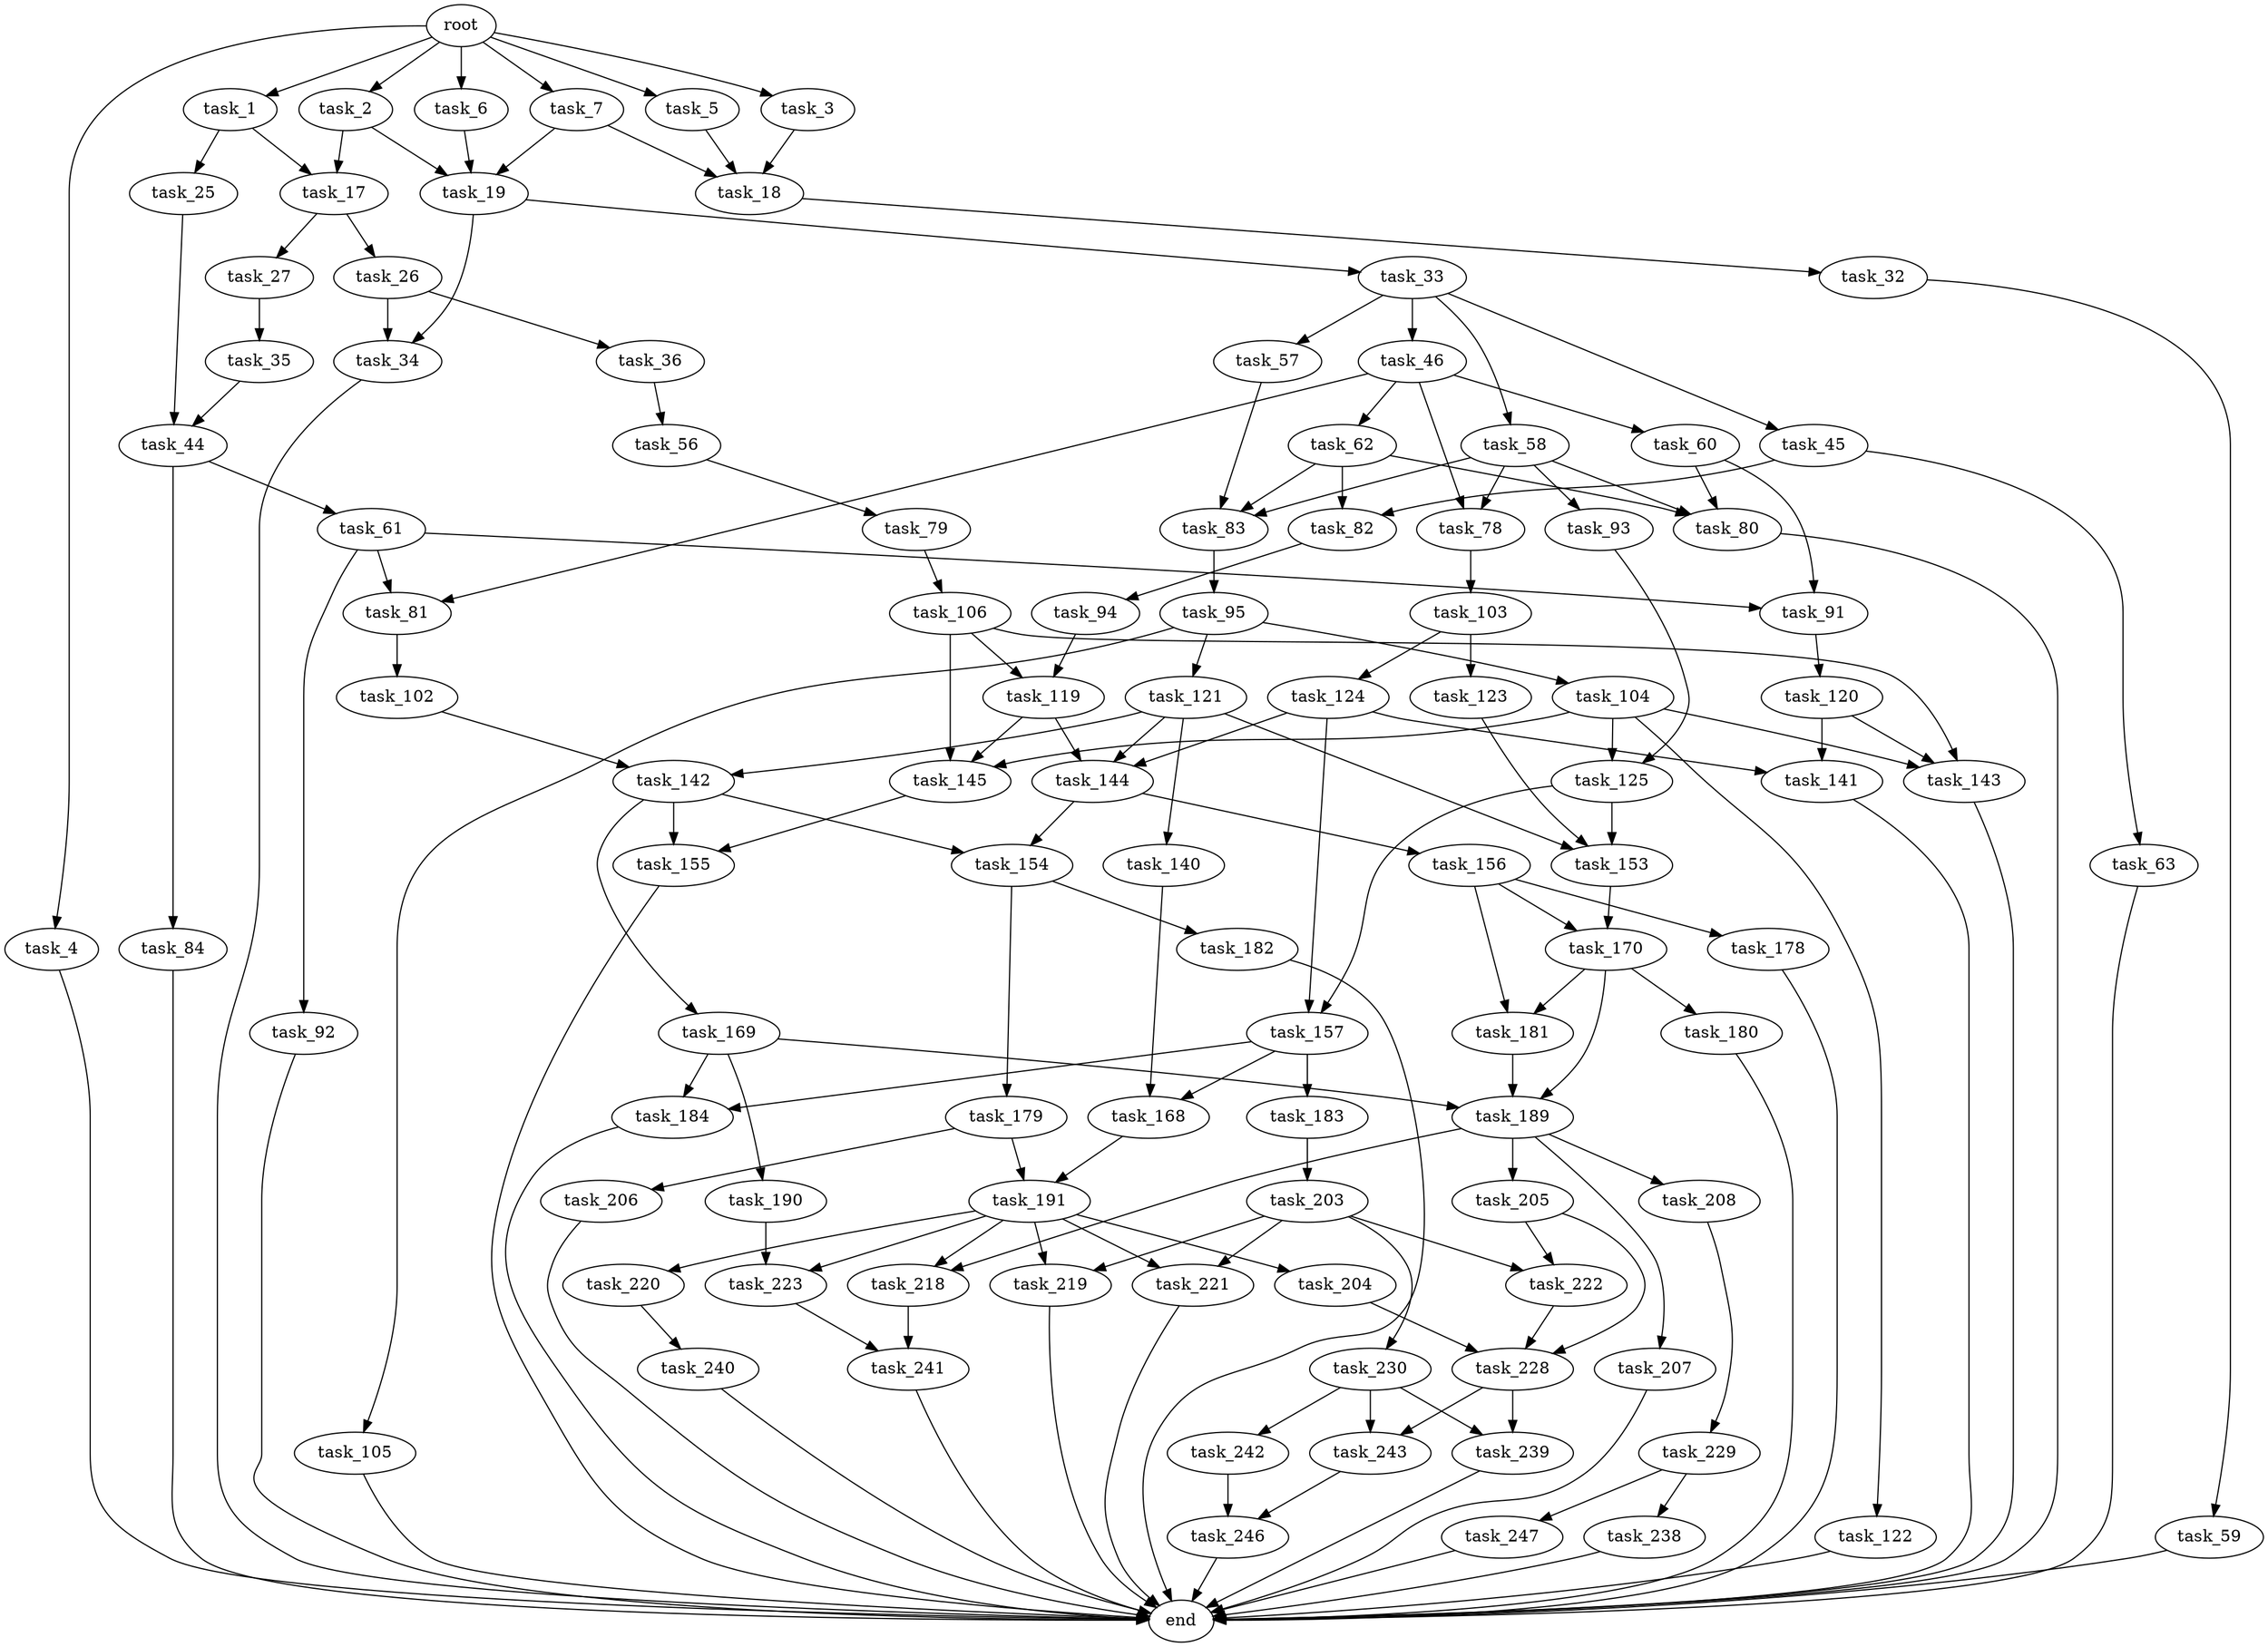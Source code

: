 digraph G {
  root [size="0.000000"];
  task_1 [size="451016040.000000"];
  task_2 [size="134217728000.000000"];
  task_3 [size="782757789696.000000"];
  task_4 [size="9938604891.000000"];
  task_5 [size="67873933548.000000"];
  task_6 [size="28991029248.000000"];
  task_7 [size="782757789696.000000"];
  task_17 [size="1211429102065.000000"];
  task_18 [size="936109568211.000000"];
  task_19 [size="472583004376.000000"];
  task_25 [size="889433182758.000000"];
  task_26 [size="549755813888.000000"];
  task_27 [size="13217982971.000000"];
  task_32 [size="657365419634.000000"];
  task_33 [size="782757789696.000000"];
  task_34 [size="28991029248.000000"];
  task_35 [size="4446635020.000000"];
  task_36 [size="782757789696.000000"];
  task_44 [size="10881471649.000000"];
  task_45 [size="286184534320.000000"];
  task_46 [size="549755813888.000000"];
  task_56 [size="1073741824000.000000"];
  task_57 [size="891232288063.000000"];
  task_58 [size="368293445632.000000"];
  task_59 [size="782757789696.000000"];
  task_60 [size="4941454627.000000"];
  task_61 [size="8589934592.000000"];
  task_62 [size="1016851454115.000000"];
  task_63 [size="42239326057.000000"];
  task_78 [size="1908045781.000000"];
  task_79 [size="1478076880.000000"];
  task_80 [size="112238976527.000000"];
  task_81 [size="782757789696.000000"];
  task_82 [size="888576491952.000000"];
  task_83 [size="549755813888.000000"];
  task_84 [size="85937240392.000000"];
  task_91 [size="6714930774.000000"];
  task_92 [size="1073177878240.000000"];
  task_93 [size="8589934592.000000"];
  task_94 [size="240662023942.000000"];
  task_95 [size="269525724532.000000"];
  task_102 [size="31196388865.000000"];
  task_103 [size="946824362.000000"];
  task_104 [size="7652104370.000000"];
  task_105 [size="10289144920.000000"];
  task_106 [size="175481474362.000000"];
  task_119 [size="231928233984.000000"];
  task_120 [size="134217728000.000000"];
  task_121 [size="1073741824000.000000"];
  task_122 [size="28991029248.000000"];
  task_123 [size="1801570391.000000"];
  task_124 [size="726574591902.000000"];
  task_125 [size="241756590685.000000"];
  task_140 [size="782757789696.000000"];
  task_141 [size="368293445632.000000"];
  task_142 [size="37377756378.000000"];
  task_143 [size="231928233984.000000"];
  task_144 [size="134217728000.000000"];
  task_145 [size="302045232347.000000"];
  task_153 [size="8523508279.000000"];
  task_154 [size="93375818830.000000"];
  task_155 [size="134217728000.000000"];
  task_156 [size="46030948469.000000"];
  task_157 [size="33929649929.000000"];
  task_168 [size="1073741824000.000000"];
  task_169 [size="8460377190.000000"];
  task_170 [size="8115961828.000000"];
  task_178 [size="26624991674.000000"];
  task_179 [size="43979231846.000000"];
  task_180 [size="1824704305.000000"];
  task_181 [size="6114309571.000000"];
  task_182 [size="8589934592.000000"];
  task_183 [size="498339526908.000000"];
  task_184 [size="68719476736.000000"];
  task_189 [size="28991029248.000000"];
  task_190 [size="272242034443.000000"];
  task_191 [size="8003778665.000000"];
  task_203 [size="252746930893.000000"];
  task_204 [size="153698371088.000000"];
  task_205 [size="43805912991.000000"];
  task_206 [size="14856734027.000000"];
  task_207 [size="194055417013.000000"];
  task_208 [size="221993876621.000000"];
  task_218 [size="734856098368.000000"];
  task_219 [size="134217728000.000000"];
  task_220 [size="9994636439.000000"];
  task_221 [size="368293445632.000000"];
  task_222 [size="214339898456.000000"];
  task_223 [size="28991029248.000000"];
  task_228 [size="6639639382.000000"];
  task_229 [size="231928233984.000000"];
  task_230 [size="863398428542.000000"];
  task_238 [size="16634303635.000000"];
  task_239 [size="616847593050.000000"];
  task_240 [size="237538158702.000000"];
  task_241 [size="4864611244.000000"];
  task_242 [size="75757965079.000000"];
  task_243 [size="8589934592.000000"];
  task_246 [size="864434146.000000"];
  task_247 [size="549755813888.000000"];
  end [size="0.000000"];

  root -> task_1 [size="1.000000"];
  root -> task_2 [size="1.000000"];
  root -> task_3 [size="1.000000"];
  root -> task_4 [size="1.000000"];
  root -> task_5 [size="1.000000"];
  root -> task_6 [size="1.000000"];
  root -> task_7 [size="1.000000"];
  task_1 -> task_17 [size="33554432.000000"];
  task_1 -> task_25 [size="33554432.000000"];
  task_2 -> task_17 [size="209715200.000000"];
  task_2 -> task_19 [size="209715200.000000"];
  task_3 -> task_18 [size="679477248.000000"];
  task_4 -> end [size="1.000000"];
  task_5 -> task_18 [size="301989888.000000"];
  task_6 -> task_19 [size="75497472.000000"];
  task_7 -> task_18 [size="679477248.000000"];
  task_7 -> task_19 [size="679477248.000000"];
  task_17 -> task_26 [size="838860800.000000"];
  task_17 -> task_27 [size="838860800.000000"];
  task_18 -> task_32 [size="679477248.000000"];
  task_19 -> task_33 [size="411041792.000000"];
  task_19 -> task_34 [size="411041792.000000"];
  task_25 -> task_44 [size="679477248.000000"];
  task_26 -> task_34 [size="536870912.000000"];
  task_26 -> task_36 [size="536870912.000000"];
  task_27 -> task_35 [size="301989888.000000"];
  task_32 -> task_59 [size="411041792.000000"];
  task_33 -> task_45 [size="679477248.000000"];
  task_33 -> task_46 [size="679477248.000000"];
  task_33 -> task_57 [size="679477248.000000"];
  task_33 -> task_58 [size="679477248.000000"];
  task_34 -> end [size="1.000000"];
  task_35 -> task_44 [size="209715200.000000"];
  task_36 -> task_56 [size="679477248.000000"];
  task_44 -> task_61 [size="838860800.000000"];
  task_44 -> task_84 [size="838860800.000000"];
  task_45 -> task_63 [size="301989888.000000"];
  task_45 -> task_82 [size="301989888.000000"];
  task_46 -> task_60 [size="536870912.000000"];
  task_46 -> task_62 [size="536870912.000000"];
  task_46 -> task_78 [size="536870912.000000"];
  task_46 -> task_81 [size="536870912.000000"];
  task_56 -> task_79 [size="838860800.000000"];
  task_57 -> task_83 [size="838860800.000000"];
  task_58 -> task_78 [size="411041792.000000"];
  task_58 -> task_80 [size="411041792.000000"];
  task_58 -> task_83 [size="411041792.000000"];
  task_58 -> task_93 [size="411041792.000000"];
  task_59 -> end [size="1.000000"];
  task_60 -> task_80 [size="134217728.000000"];
  task_60 -> task_91 [size="134217728.000000"];
  task_61 -> task_81 [size="33554432.000000"];
  task_61 -> task_91 [size="33554432.000000"];
  task_61 -> task_92 [size="33554432.000000"];
  task_62 -> task_80 [size="679477248.000000"];
  task_62 -> task_82 [size="679477248.000000"];
  task_62 -> task_83 [size="679477248.000000"];
  task_63 -> end [size="1.000000"];
  task_78 -> task_103 [size="33554432.000000"];
  task_79 -> task_106 [size="134217728.000000"];
  task_80 -> end [size="1.000000"];
  task_81 -> task_102 [size="679477248.000000"];
  task_82 -> task_94 [size="679477248.000000"];
  task_83 -> task_95 [size="536870912.000000"];
  task_84 -> end [size="1.000000"];
  task_91 -> task_120 [size="838860800.000000"];
  task_92 -> end [size="1.000000"];
  task_93 -> task_125 [size="33554432.000000"];
  task_94 -> task_119 [size="411041792.000000"];
  task_95 -> task_104 [size="301989888.000000"];
  task_95 -> task_105 [size="301989888.000000"];
  task_95 -> task_121 [size="301989888.000000"];
  task_102 -> task_142 [size="75497472.000000"];
  task_103 -> task_123 [size="33554432.000000"];
  task_103 -> task_124 [size="33554432.000000"];
  task_104 -> task_122 [size="679477248.000000"];
  task_104 -> task_125 [size="679477248.000000"];
  task_104 -> task_143 [size="679477248.000000"];
  task_104 -> task_145 [size="679477248.000000"];
  task_105 -> end [size="1.000000"];
  task_106 -> task_119 [size="134217728.000000"];
  task_106 -> task_143 [size="134217728.000000"];
  task_106 -> task_145 [size="134217728.000000"];
  task_119 -> task_144 [size="301989888.000000"];
  task_119 -> task_145 [size="301989888.000000"];
  task_120 -> task_141 [size="209715200.000000"];
  task_120 -> task_143 [size="209715200.000000"];
  task_121 -> task_140 [size="838860800.000000"];
  task_121 -> task_142 [size="838860800.000000"];
  task_121 -> task_144 [size="838860800.000000"];
  task_121 -> task_153 [size="838860800.000000"];
  task_122 -> end [size="1.000000"];
  task_123 -> task_153 [size="33554432.000000"];
  task_124 -> task_141 [size="838860800.000000"];
  task_124 -> task_144 [size="838860800.000000"];
  task_124 -> task_157 [size="838860800.000000"];
  task_125 -> task_153 [size="679477248.000000"];
  task_125 -> task_157 [size="679477248.000000"];
  task_140 -> task_168 [size="679477248.000000"];
  task_141 -> end [size="1.000000"];
  task_142 -> task_154 [size="838860800.000000"];
  task_142 -> task_155 [size="838860800.000000"];
  task_142 -> task_169 [size="838860800.000000"];
  task_143 -> end [size="1.000000"];
  task_144 -> task_154 [size="209715200.000000"];
  task_144 -> task_156 [size="209715200.000000"];
  task_145 -> task_155 [size="301989888.000000"];
  task_153 -> task_170 [size="209715200.000000"];
  task_154 -> task_179 [size="301989888.000000"];
  task_154 -> task_182 [size="301989888.000000"];
  task_155 -> end [size="1.000000"];
  task_156 -> task_170 [size="209715200.000000"];
  task_156 -> task_178 [size="209715200.000000"];
  task_156 -> task_181 [size="209715200.000000"];
  task_157 -> task_168 [size="838860800.000000"];
  task_157 -> task_183 [size="838860800.000000"];
  task_157 -> task_184 [size="838860800.000000"];
  task_168 -> task_191 [size="838860800.000000"];
  task_169 -> task_184 [size="209715200.000000"];
  task_169 -> task_189 [size="209715200.000000"];
  task_169 -> task_190 [size="209715200.000000"];
  task_170 -> task_180 [size="134217728.000000"];
  task_170 -> task_181 [size="134217728.000000"];
  task_170 -> task_189 [size="134217728.000000"];
  task_178 -> end [size="1.000000"];
  task_179 -> task_191 [size="838860800.000000"];
  task_179 -> task_206 [size="838860800.000000"];
  task_180 -> end [size="1.000000"];
  task_181 -> task_189 [size="209715200.000000"];
  task_182 -> end [size="1.000000"];
  task_183 -> task_203 [size="536870912.000000"];
  task_184 -> end [size="1.000000"];
  task_189 -> task_205 [size="75497472.000000"];
  task_189 -> task_207 [size="75497472.000000"];
  task_189 -> task_208 [size="75497472.000000"];
  task_189 -> task_218 [size="75497472.000000"];
  task_190 -> task_223 [size="301989888.000000"];
  task_191 -> task_204 [size="134217728.000000"];
  task_191 -> task_218 [size="134217728.000000"];
  task_191 -> task_219 [size="134217728.000000"];
  task_191 -> task_220 [size="134217728.000000"];
  task_191 -> task_221 [size="134217728.000000"];
  task_191 -> task_223 [size="134217728.000000"];
  task_203 -> task_219 [size="838860800.000000"];
  task_203 -> task_221 [size="838860800.000000"];
  task_203 -> task_222 [size="838860800.000000"];
  task_203 -> task_230 [size="838860800.000000"];
  task_204 -> task_228 [size="536870912.000000"];
  task_205 -> task_222 [size="838860800.000000"];
  task_205 -> task_228 [size="838860800.000000"];
  task_206 -> end [size="1.000000"];
  task_207 -> end [size="1.000000"];
  task_208 -> task_229 [size="209715200.000000"];
  task_218 -> task_241 [size="536870912.000000"];
  task_219 -> end [size="1.000000"];
  task_220 -> task_240 [size="411041792.000000"];
  task_221 -> end [size="1.000000"];
  task_222 -> task_228 [size="536870912.000000"];
  task_223 -> task_241 [size="75497472.000000"];
  task_228 -> task_239 [size="679477248.000000"];
  task_228 -> task_243 [size="679477248.000000"];
  task_229 -> task_238 [size="301989888.000000"];
  task_229 -> task_247 [size="301989888.000000"];
  task_230 -> task_239 [size="679477248.000000"];
  task_230 -> task_242 [size="679477248.000000"];
  task_230 -> task_243 [size="679477248.000000"];
  task_238 -> end [size="1.000000"];
  task_239 -> end [size="1.000000"];
  task_240 -> end [size="1.000000"];
  task_241 -> end [size="1.000000"];
  task_242 -> task_246 [size="301989888.000000"];
  task_243 -> task_246 [size="33554432.000000"];
  task_246 -> end [size="1.000000"];
  task_247 -> end [size="1.000000"];
}
